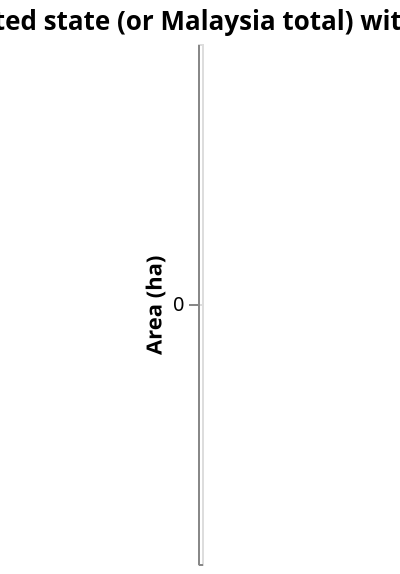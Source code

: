 {
  "$schema": "https://vega.github.io/schema/vega-lite/v5.json",
  "width": "container",
  "height": 260,
  "title": "Trend — Selected state (or Malaysia total) with year marker",
  "data": { "name": "history" },
  "params": [
    { 
      "name": "sel_state", 
      "value": "All",
      "bind": {
        "input": "select",
        "name": "State: ",
        "options": [
          "All",
          "Johor",
          "Kedah", 
          "Kelantan",
          "Kuala Lumpur",
          "Labuan",
          "Melaka",
          "Negeri Sembilan",
          "Pahang",
          "Perak",
          "Perlis",
          "Pulau Pinang",
          "Putrajaya",
          "Sabah",
          "Sarawak",
          "Selangor",
          "Terengganu"
        ]
      }
    },
    { "name": "yr", "value": 2021, "bind": { "input": "range", "min": 2003, "max": 2021, "step": 1 } }
  ],
  "transform": [
    { "calculate": "year(datum.year)", "as": "year_num" },
    { "calculate": "toNumber(datum.prf_ha)", "as": "area_num" },
    { "filter": "isFinite(datum.year_num) && isFinite(datum.area_num)" },
    { "filter": "sel_state == 'All' || datum.region == sel_state" },
    { "aggregate": [ { "op": "sum", "field": "area_num", "as": "area_sum" } ], "groupby": ["year_num"] }
  ],
  "layer": [
    {
      "mark": { "type": "line" },
      "encoding": {
        "x": {
          "field": "year_num",
          "type": "quantitative",
          "axis": { "title": null, "tickCount": 10, "format": "d" },
          "sort": "ascending"
        },
        "y": { "field": "area_sum", "type": "quantitative", "title": "Area (ha)" },
        "tooltip": [
          { "field": "year_num", "type": "quantitative", "title": "Year", "format": "d" },
          { "field": "area_sum", "type": "quantitative", "title": "Area (ha)", "format": "," }
        ]
      }
    },
    {
      "transform": [ { "filter": "datum.year_num == yr" } ],
      "mark": { "type": "rule", "color": "#9a3412", "strokeDash": [6, 4] },
      "encoding": { "x": { "field": "year_num", "type": "quantitative" } }
    },
    {
      "transform": [
        { "filter": "datum.year_num == yr" },
        { "calculate": "'Year '+datum.year_num+': '+format(datum.area_sum, ',')+' ha'", "as": "label" }
      ],
      "mark": { "type": "text", "align": "left", "dx": 6, "dy": -6, "color": "#9a3412" },
      "encoding": {
        "x": { "field": "year_num", "type": "quantitative" },
        "y": { "field": "area_sum", "type": "quantitative" },
        "text": { "field": "label" }
      }
    }
  ]
}


